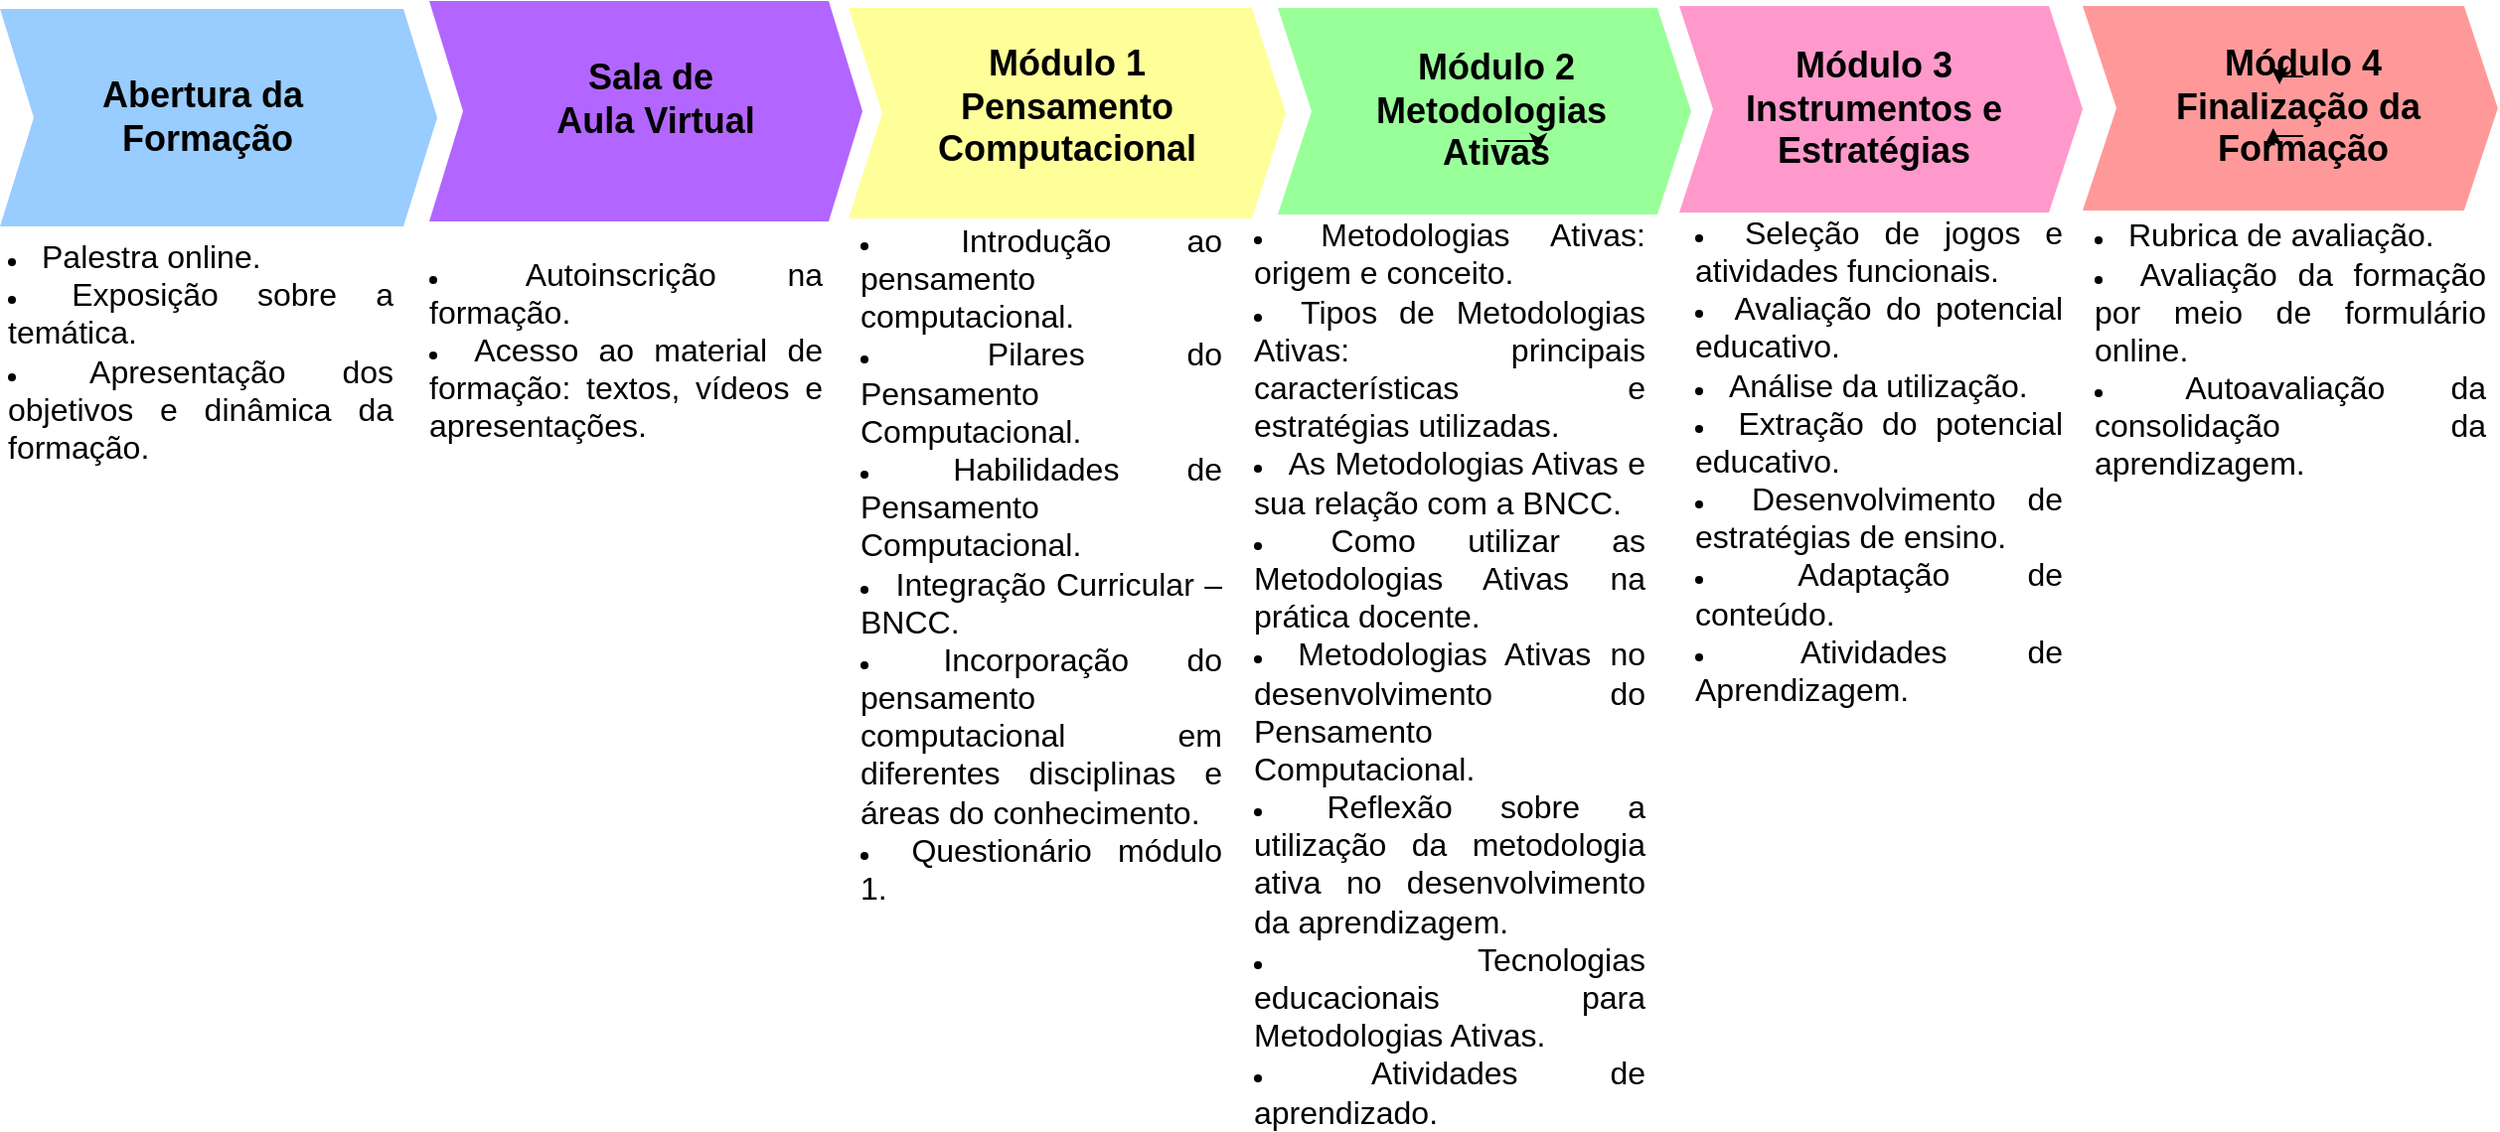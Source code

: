 <mxfile border="50" scale="3" compressed="false" locked="false" version="26.1.1">
  <diagram name="Blank" id="YmL12bMKpDGza6XwsDPr">
    <mxGraphModel dx="1114" dy="592" grid="0" gridSize="10" guides="1" tooltips="1" connect="1" arrows="1" fold="1" page="1" pageScale="1" pageWidth="827" pageHeight="1169" background="none" math="1" shadow="0">
      <root>
        <mxCell id="X5NqExCQtvZxIxQ7pmgY-0" />
        <mxCell id="1" parent="X5NqExCQtvZxIxQ7pmgY-0" />
        <mxCell id="NjAqU9Y5rHBkyYTPuW-a-2" value="" style="shape=step;perimeter=stepPerimeter;strokeColor=none;fontFamily=Helvetica;fontSize=14;fontColor=#6C8EBF;fillColor=#99CCFF;fixedSize=1;size=17;fontStyle=1;strokeWidth=2;spacingTop=0;points=[];" parent="1" vertex="1">
          <mxGeometry x="161" y="133.5" width="220" height="109.5" as="geometry" />
        </mxCell>
        <mxCell id="NjAqU9Y5rHBkyYTPuW-a-3" value="" style="shape=step;perimeter=stepPerimeter;strokeColor=none;fontFamily=Helvetica;fontSize=14;fillColor=#FFFF99;fixedSize=1;size=17;fontStyle=1;strokeWidth=2;spacingTop=0;points=[];" parent="1" vertex="1">
          <mxGeometry x="588" y="133" width="220" height="106" as="geometry" />
        </mxCell>
        <mxCell id="NjAqU9Y5rHBkyYTPuW-a-5" value="" style="shape=step;perimeter=stepPerimeter;strokeColor=none;fontFamily=Helvetica;fontSize=14;fillColor=#B266FF;fixedSize=1;size=17;fontStyle=1;strokeWidth=2;spacingTop=0;points=[];" parent="1" vertex="1">
          <mxGeometry x="377" y="129.5" width="218" height="111" as="geometry" />
        </mxCell>
        <mxCell id="5kf5XrtwTiKyo_8FPi4g-1" value="" style="shape=step;perimeter=stepPerimeter;strokeColor=none;fontFamily=Helvetica;fontSize=14;fillColor=#FF9999;fixedSize=1;size=17;fontStyle=1;strokeWidth=2;spacingTop=0;points=[];" vertex="1" parent="1">
          <mxGeometry x="1209" y="132" width="208.92" height="103" as="geometry" />
        </mxCell>
        <mxCell id="5kf5XrtwTiKyo_8FPi4g-2" value="" style="shape=step;perimeter=stepPerimeter;strokeColor=none;fontFamily=Helvetica;fontSize=14;fillColor=#99FF99;fixedSize=1;size=17;fontStyle=1;strokeWidth=2;spacingTop=0;points=[];" vertex="1" parent="1">
          <mxGeometry x="804" y="133" width="208" height="104" as="geometry" />
        </mxCell>
        <mxCell id="5kf5XrtwTiKyo_8FPi4g-3" value="" style="shape=step;perimeter=stepPerimeter;strokeColor=none;fontFamily=Helvetica;fontSize=14;fillColor=#FF99CC;fixedSize=1;size=17;fontStyle=1;strokeWidth=2;spacingTop=0;points=[];" vertex="1" parent="1">
          <mxGeometry x="1006" y="132" width="203" height="104" as="geometry" />
        </mxCell>
        <mxCell id="5kf5XrtwTiKyo_8FPi4g-4" value="&lt;font style=&quot;font-size: 18px;&quot;&gt;&lt;b&gt;Abertura da&lt;/b&gt;&lt;/font&gt;&lt;div&gt;&lt;font style=&quot;font-size: 18px;&quot;&gt;&lt;b&gt;&amp;nbsp;Formação&lt;/b&gt;&lt;/font&gt;&lt;/div&gt;" style="text;html=1;align=center;verticalAlign=middle;whiteSpace=wrap;rounded=0;" vertex="1" parent="1">
          <mxGeometry x="171" y="173.25" width="184" height="30" as="geometry" />
        </mxCell>
        <mxCell id="5kf5XrtwTiKyo_8FPi4g-5" value="&lt;span style=&quot;font-size: 18px;&quot;&gt;&lt;b&gt;Módulo 1&lt;/b&gt;&lt;/span&gt;&lt;div&gt;&lt;span style=&quot;font-size: 18px;&quot;&gt;&lt;b&gt;Pensamento Computacional&lt;/b&gt;&lt;/span&gt;&lt;/div&gt;" style="text;html=1;align=center;verticalAlign=middle;whiteSpace=wrap;rounded=0;" vertex="1" parent="1">
          <mxGeometry x="606" y="167.5" width="184" height="30" as="geometry" />
        </mxCell>
        <mxCell id="5kf5XrtwTiKyo_8FPi4g-7" value="&lt;span style=&quot;font-size: 18px;&quot;&gt;&lt;b&gt;Módulo 2&lt;/b&gt;&lt;/span&gt;&lt;div&gt;&lt;span style=&quot;font-size: 18px;&quot;&gt;&lt;b&gt;Metodologias&amp;nbsp;&lt;/b&gt;&lt;/span&gt;&lt;/div&gt;&lt;div&gt;&lt;span style=&quot;font-size: 18px;&quot;&gt;&lt;b&gt;Ativas&lt;/b&gt;&lt;/span&gt;&lt;/div&gt;" style="text;html=1;align=center;verticalAlign=middle;whiteSpace=wrap;rounded=0;" vertex="1" parent="1">
          <mxGeometry x="822" y="170" width="184" height="30" as="geometry" />
        </mxCell>
        <mxCell id="5kf5XrtwTiKyo_8FPi4g-8" value="&lt;span style=&quot;font-size: 18px;&quot;&gt;&lt;b&gt;Módulo 3&lt;/b&gt;&lt;/span&gt;&lt;div&gt;&lt;span style=&quot;font-size: 18px;&quot;&gt;&lt;b&gt;Instrumentos e Estratégias&lt;/b&gt;&lt;/span&gt;&lt;/div&gt;" style="text;html=1;align=center;verticalAlign=middle;whiteSpace=wrap;rounded=0;" vertex="1" parent="1">
          <mxGeometry x="1012" y="168.5" width="184" height="30" as="geometry" />
        </mxCell>
        <mxCell id="5kf5XrtwTiKyo_8FPi4g-9" value="&lt;span style=&quot;font-size: 18px;&quot;&gt;&lt;b&gt;Módulo 4&lt;/b&gt;&lt;/span&gt;&lt;div&gt;&lt;span style=&quot;font-size: 18px;&quot;&gt;&lt;b&gt;Finalização da&amp;nbsp;&lt;/b&gt;&lt;/span&gt;&lt;/div&gt;&lt;div&gt;&lt;span style=&quot;font-size: 18px;&quot;&gt;&lt;b&gt;Formação&lt;/b&gt;&lt;/span&gt;&lt;/div&gt;" style="text;html=1;align=center;verticalAlign=middle;whiteSpace=wrap;rounded=0;" vertex="1" parent="1">
          <mxGeometry x="1228" y="167.5" width="184" height="30" as="geometry" />
        </mxCell>
        <mxCell id="5kf5XrtwTiKyo_8FPi4g-10" value="&lt;span style=&quot;font-size: 18px;&quot;&gt;&lt;b&gt;Sala de&amp;nbsp;&lt;/b&gt;&lt;/span&gt;&lt;div&gt;&lt;span style=&quot;font-size: 18px;&quot;&gt;&lt;b&gt;Aula Virtual&lt;/b&gt;&lt;/span&gt;&lt;/div&gt;" style="text;html=1;align=center;verticalAlign=middle;whiteSpace=wrap;rounded=0;" vertex="1" parent="1">
          <mxGeometry x="399" y="164" width="184" height="30" as="geometry" />
        </mxCell>
        <mxCell id="5kf5XrtwTiKyo_8FPi4g-11" value="&lt;li style=&quot;text-align: justify;&quot; data-start=&quot;78&quot; data-end=&quot;98&quot;&gt;&lt;font style=&quot;font-size: 16px;&quot;&gt;Palestra online.&lt;/font&gt;&lt;/li&gt;&lt;li style=&quot;text-align: justify;&quot; data-start=&quot;99&quot; data-end=&quot;130&quot;&gt;&lt;font size=&quot;3&quot;&gt;Exposição sobre a temática.&lt;/font&gt;&lt;/li&gt;&lt;li data-start=&quot;131&quot; data-end=&quot;185&quot; style=&quot;text-align: justify;&quot;&gt;&lt;font size=&quot;3&quot;&gt;Apresentação dos objetivos e dinâmica da formação.&lt;/font&gt;&lt;/li&gt;" style="text;html=1;align=left;verticalAlign=middle;whiteSpace=wrap;rounded=0;" vertex="1" parent="1">
          <mxGeometry x="163" y="246" width="196" height="119" as="geometry" />
        </mxCell>
        <mxCell id="5kf5XrtwTiKyo_8FPi4g-12" value="&lt;li style=&quot;text-align: justify;&quot; data-end=&quot;249&quot; data-start=&quot;219&quot;&gt;&lt;font style=&quot;font-size: 16px;&quot;&gt;Autoinscrição na formação.&lt;/font&gt;&lt;/li&gt;&lt;li style=&quot;text-align: justify;&quot; data-end=&quot;317&quot; data-start=&quot;250&quot;&gt;&lt;font size=&quot;3&quot;&gt;Acesso ao material de formação: textos, vídeos e apresentações.&lt;/font&gt;&lt;/li&gt;" style="text;html=1;align=left;verticalAlign=middle;whiteSpace=wrap;rounded=0;" vertex="1" parent="1">
          <mxGeometry x="375" y="244" width="200" height="121" as="geometry" />
        </mxCell>
        <mxCell id="5kf5XrtwTiKyo_8FPi4g-13" value="&lt;li style=&quot;text-align: justify;&quot; data-end=&quot;409&quot; data-start=&quot;366&quot;&gt;&lt;font style=&quot;font-size: 16px;&quot;&gt;Introdução ao pensamento computacional.&lt;/font&gt;&lt;/li&gt;&lt;li style=&quot;text-align: justify;&quot; data-end=&quot;450&quot; data-start=&quot;410&quot;&gt;&lt;font size=&quot;3&quot; style=&quot;&quot;&gt;Pilares do Pensamento Computacional.&lt;/font&gt;&lt;/li&gt;&lt;li style=&quot;text-align: justify;&quot; data-end=&quot;495&quot; data-start=&quot;451&quot;&gt;&lt;font size=&quot;3&quot;&gt;Habilidades de Pensamento Computacional.&lt;/font&gt;&lt;/li&gt;&lt;li style=&quot;text-align: justify;&quot; data-end=&quot;529&quot; data-start=&quot;496&quot;&gt;&lt;font size=&quot;3&quot;&gt;Integração Curricular – BNCC.&lt;/font&gt;&lt;/li&gt;&lt;li style=&quot;text-align: justify;&quot; data-end=&quot;625&quot; data-start=&quot;530&quot;&gt;&lt;font size=&quot;3&quot;&gt;Incorporação do pensamento computacional em diferentes disciplinas e áreas do conhecimento.&lt;/font&gt;&lt;/li&gt;&lt;li style=&quot;text-align: justify;&quot; data-end=&quot;652&quot; data-start=&quot;626&quot;&gt;&lt;font size=&quot;3&quot;&gt;Questionário módulo 1.&lt;/font&gt;&lt;/li&gt;" style="text;html=1;align=left;verticalAlign=middle;whiteSpace=wrap;rounded=0;" vertex="1" parent="1">
          <mxGeometry x="592" y="297" width="184" height="232" as="geometry" />
        </mxCell>
        <mxCell id="5kf5XrtwTiKyo_8FPi4g-14" value="&lt;li style=&quot;text-align: justify;&quot; data-end=&quot;739&quot; data-start=&quot;696&quot;&gt;&lt;font style=&quot;font-size: 16px;&quot;&gt;Metodologias Ativas: origem e conceito.&lt;/font&gt;&lt;/li&gt;&lt;li style=&quot;text-align: justify;&quot; data-end=&quot;826&quot; data-start=&quot;740&quot;&gt;&lt;font size=&quot;3&quot;&gt;Tipos de Metodologias Ativas: principais características e estratégias utilizadas.&lt;/font&gt;&lt;/li&gt;&lt;li style=&quot;text-align: justify;&quot; data-end=&quot;879&quot; data-start=&quot;827&quot;&gt;&lt;font size=&quot;3&quot;&gt;As Metodologias Ativas e sua relação com a BNCC.&lt;/font&gt;&lt;/li&gt;&lt;li style=&quot;text-align: justify;&quot; data-end=&quot;940&quot; data-start=&quot;880&quot;&gt;&lt;font size=&quot;3&quot;&gt;Como utilizar as Metodologias Ativas na prática docente.&lt;/font&gt;&lt;/li&gt;&lt;li style=&quot;text-align: justify;&quot; data-end=&quot;1012&quot; data-start=&quot;941&quot;&gt;&lt;font size=&quot;3&quot;&gt;Metodologias Ativas no desenvolvimento do Pensamento Computacional.&lt;/font&gt;&lt;/li&gt;&lt;li style=&quot;text-align: justify;&quot; data-end=&quot;1101&quot; data-start=&quot;1013&quot;&gt;&lt;font size=&quot;3&quot;&gt;Reflexão sobre a utilização da metodologia ativa no desenvolvimento da aprendizagem.&lt;/font&gt;&lt;/li&gt;&lt;li style=&quot;text-align: justify;&quot; data-end=&quot;1156&quot; data-start=&quot;1102&quot;&gt;&lt;font size=&quot;3&quot;&gt;Tecnologias educacionais para Metodologias Ativas.&lt;/font&gt;&lt;/li&gt;&lt;li style=&quot;text-align: justify;&quot; data-end=&quot;1187&quot; data-start=&quot;1157&quot;&gt;&lt;font size=&quot;3&quot;&gt;Atividades de aprendizado.&lt;/font&gt;&lt;/li&gt;" style="text;html=1;align=left;verticalAlign=middle;whiteSpace=wrap;rounded=0;" vertex="1" parent="1">
          <mxGeometry x="790" y="390" width="199" height="155" as="geometry" />
        </mxCell>
        <mxCell id="5kf5XrtwTiKyo_8FPi4g-16" value="&lt;li style=&quot;text-align: justify;&quot; data-end=&quot;1283&quot; data-start=&quot;1238&quot;&gt;&lt;font style=&quot;font-size: 16px;&quot;&gt;Seleção de jogos e atividades funcionais.&lt;/font&gt;&lt;/li&gt;&lt;li style=&quot;text-align: justify;&quot; data-end=&quot;1321&quot; data-start=&quot;1284&quot;&gt;&lt;font size=&quot;3&quot; style=&quot;&quot;&gt;Avaliação do potencial educativo.&lt;/font&gt;&lt;/li&gt;&lt;li style=&quot;text-align: justify;&quot; data-end=&quot;1348&quot; data-start=&quot;1322&quot;&gt;&lt;font size=&quot;3&quot;&gt;Análise da utilização.&lt;/font&gt;&lt;/li&gt;&lt;li style=&quot;text-align: justify;&quot; data-end=&quot;1385&quot; data-start=&quot;1349&quot;&gt;&lt;font size=&quot;3&quot;&gt;Extração do potencial educativo.&lt;/font&gt;&lt;/li&gt;&lt;li style=&quot;text-align: justify;&quot; data-end=&quot;1431&quot; data-start=&quot;1386&quot;&gt;&lt;font size=&quot;3&quot;&gt;Desenvolvimento de estratégias de ensino.&lt;/font&gt;&lt;/li&gt;&lt;li style=&quot;text-align: justify;&quot; data-end=&quot;1458&quot; data-start=&quot;1432&quot;&gt;&lt;font size=&quot;3&quot;&gt;Adaptação de conteúdo.&lt;/font&gt;&lt;/li&gt;&lt;li style=&quot;text-align: justify;&quot; data-end=&quot;1490&quot; data-start=&quot;1459&quot;&gt;&lt;font size=&quot;3&quot;&gt;Atividades de Aprendizagem.&lt;/font&gt;&lt;/li&gt;" style="text;html=1;align=left;verticalAlign=middle;whiteSpace=wrap;rounded=0;" vertex="1" parent="1">
          <mxGeometry x="1012" y="244" width="187" height="233" as="geometry" />
        </mxCell>
        <mxCell id="5kf5XrtwTiKyo_8FPi4g-17" value="&lt;li style=&quot;text-align: justify;&quot; data-end=&quot;1563&quot; data-start=&quot;1538&quot;&gt;&lt;font style=&quot;font-size: 16px;&quot;&gt;Rubrica de avaliação.&lt;/font&gt;&lt;/li&gt;&lt;li style=&quot;text-align: justify;&quot; data-end=&quot;1620&quot; data-start=&quot;1564&quot;&gt;&lt;font size=&quot;3&quot;&gt;Avaliação da formação por meio de formulário online.&lt;/font&gt;&lt;/li&gt;&lt;li style=&quot;text-align: justify;&quot; data-end=&quot;1671&quot; data-start=&quot;1621&quot;&gt;&lt;font size=&quot;3&quot;&gt;Autoavaliação da consolidação da aprendizagem.&lt;/font&gt;&lt;/li&gt;" style="text;html=1;align=left;verticalAlign=middle;whiteSpace=wrap;rounded=0;" vertex="1" parent="1">
          <mxGeometry x="1213" y="227" width="199" height="155" as="geometry" />
        </mxCell>
        <mxCell id="5kf5XrtwTiKyo_8FPi4g-20" style="edgeStyle=orthogonalEdgeStyle;rounded=0;orthogonalLoop=1;jettySize=auto;html=1;exitX=0.5;exitY=1;exitDx=0;exitDy=0;entryX=0.418;entryY=0.867;entryDx=0;entryDy=0;entryPerimeter=0;" edge="1" parent="1" source="5kf5XrtwTiKyo_8FPi4g-9" target="5kf5XrtwTiKyo_8FPi4g-9">
          <mxGeometry relative="1" as="geometry" />
        </mxCell>
        <mxCell id="5kf5XrtwTiKyo_8FPi4g-21" style="edgeStyle=orthogonalEdgeStyle;rounded=0;orthogonalLoop=1;jettySize=auto;html=1;exitX=0.5;exitY=0;exitDx=0;exitDy=0;entryX=0.435;entryY=0.133;entryDx=0;entryDy=0;entryPerimeter=0;" edge="1" parent="1" source="5kf5XrtwTiKyo_8FPi4g-9" target="5kf5XrtwTiKyo_8FPi4g-9">
          <mxGeometry relative="1" as="geometry" />
        </mxCell>
        <mxCell id="5kf5XrtwTiKyo_8FPi4g-22" style="edgeStyle=orthogonalEdgeStyle;rounded=0;orthogonalLoop=1;jettySize=auto;html=1;exitX=0.5;exitY=1;exitDx=0;exitDy=0;entryX=0.614;entryY=1.167;entryDx=0;entryDy=0;entryPerimeter=0;" edge="1" parent="1" source="5kf5XrtwTiKyo_8FPi4g-7" target="5kf5XrtwTiKyo_8FPi4g-7">
          <mxGeometry relative="1" as="geometry" />
        </mxCell>
      </root>
    </mxGraphModel>
  </diagram>
</mxfile>
